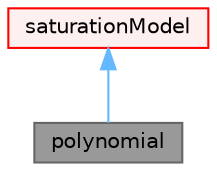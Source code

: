 digraph "polynomial"
{
 // LATEX_PDF_SIZE
  bgcolor="transparent";
  edge [fontname=Helvetica,fontsize=10,labelfontname=Helvetica,labelfontsize=10];
  node [fontname=Helvetica,fontsize=10,shape=box,height=0.2,width=0.4];
  Node1 [id="Node000001",label="polynomial",height=0.2,width=0.4,color="gray40", fillcolor="grey60", style="filled", fontcolor="black",tooltip="Polynomial equation for the saturation vapour temperature in terms of the vapour pressure (in Pa)."];
  Node2 -> Node1 [id="edge1_Node000001_Node000002",dir="back",color="steelblue1",style="solid",tooltip=" "];
  Node2 [id="Node000002",label="saturationModel",height=0.2,width=0.4,color="red", fillcolor="#FFF0F0", style="filled",URL="$classFoam_1_1saturationModel.html",tooltip=" "];
}
